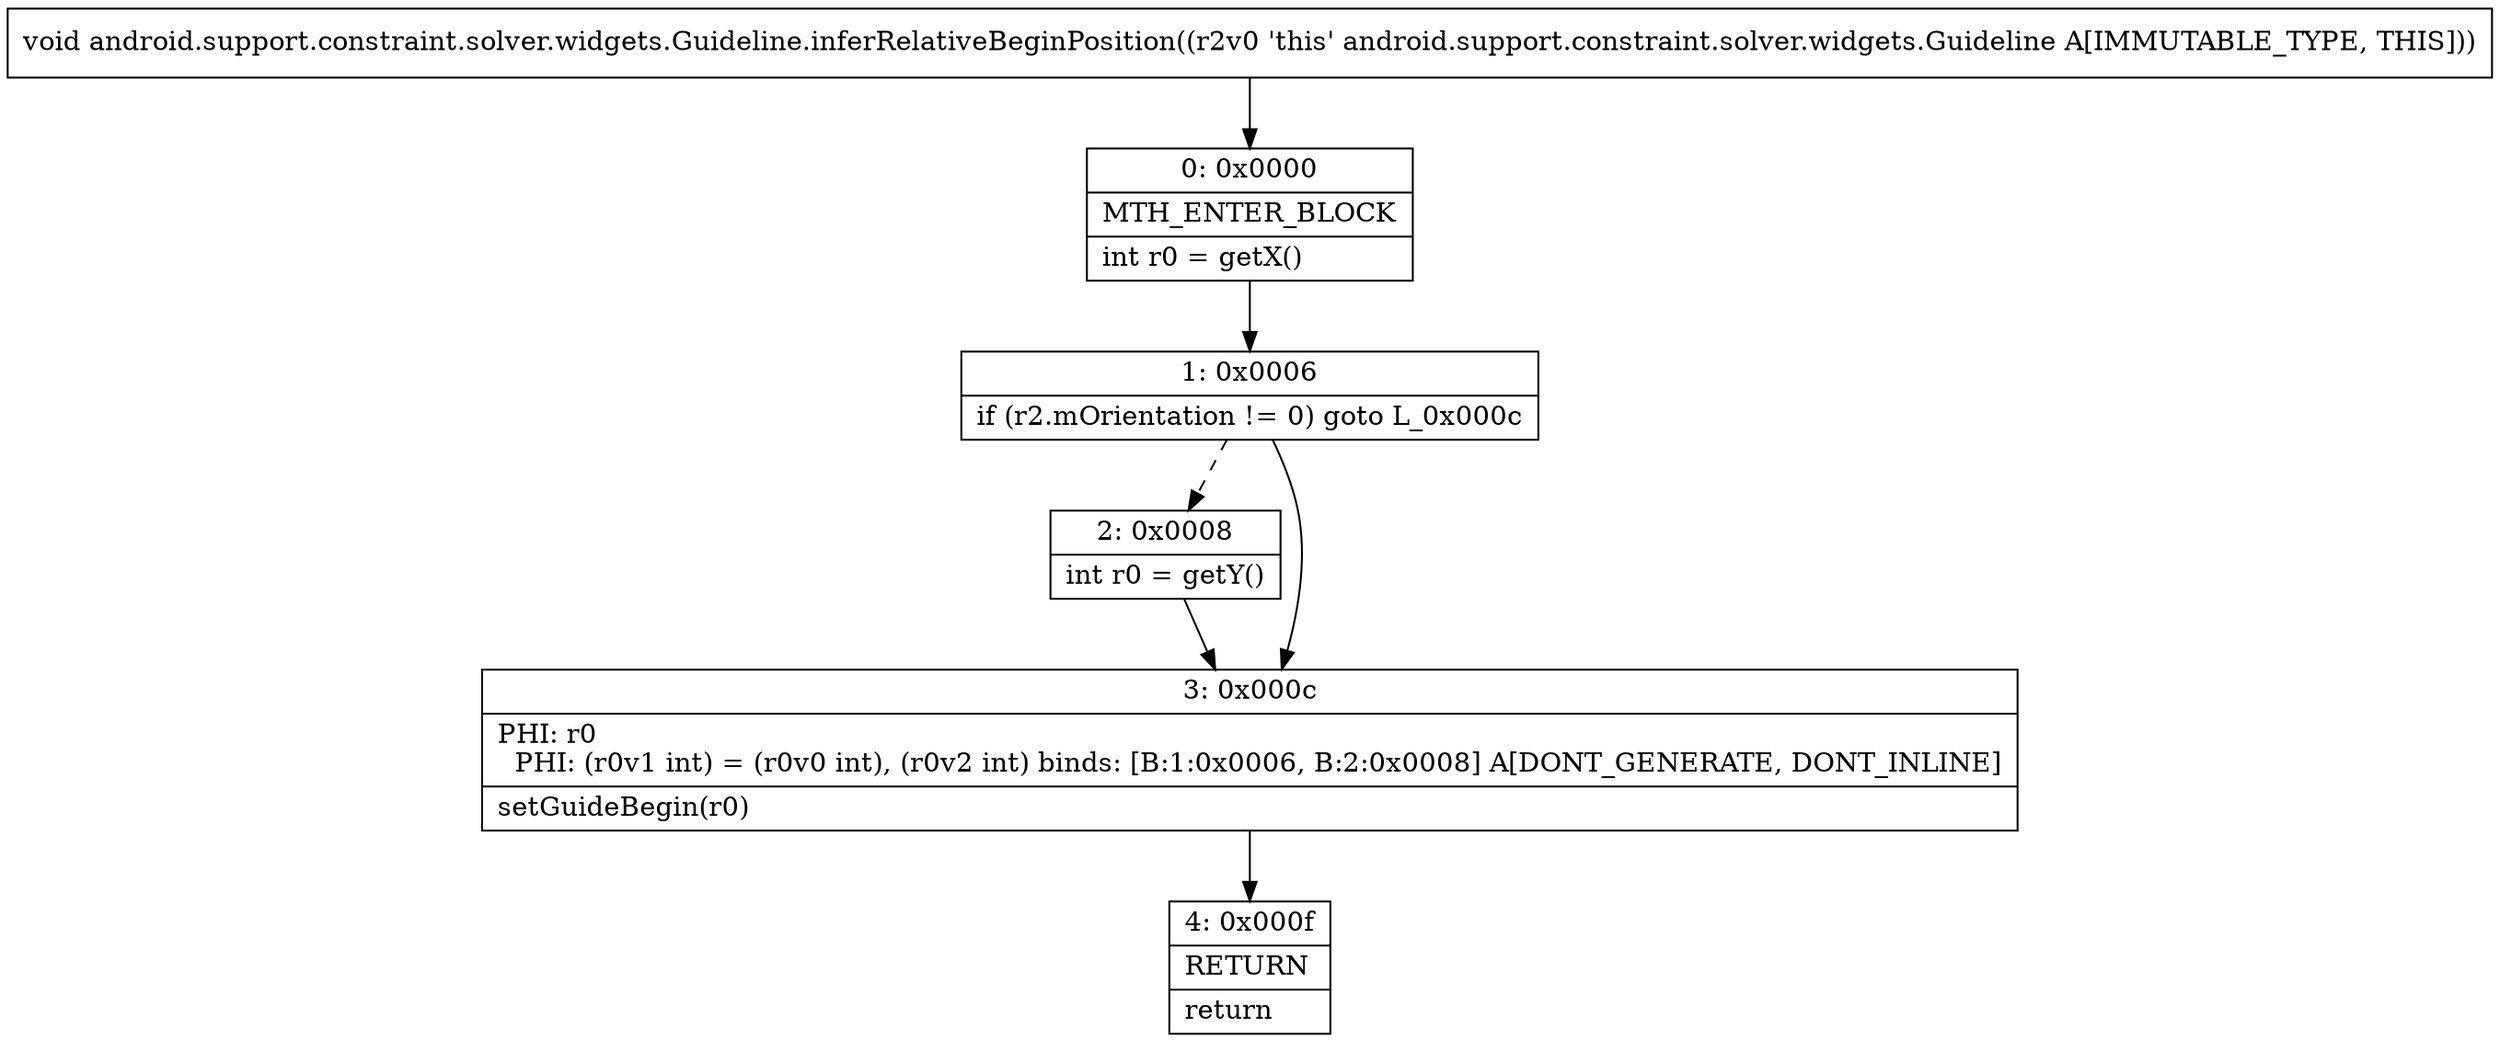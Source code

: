 digraph "CFG forandroid.support.constraint.solver.widgets.Guideline.inferRelativeBeginPosition()V" {
Node_0 [shape=record,label="{0\:\ 0x0000|MTH_ENTER_BLOCK\l|int r0 = getX()\l}"];
Node_1 [shape=record,label="{1\:\ 0x0006|if (r2.mOrientation != 0) goto L_0x000c\l}"];
Node_2 [shape=record,label="{2\:\ 0x0008|int r0 = getY()\l}"];
Node_3 [shape=record,label="{3\:\ 0x000c|PHI: r0 \l  PHI: (r0v1 int) = (r0v0 int), (r0v2 int) binds: [B:1:0x0006, B:2:0x0008] A[DONT_GENERATE, DONT_INLINE]\l|setGuideBegin(r0)\l}"];
Node_4 [shape=record,label="{4\:\ 0x000f|RETURN\l|return\l}"];
MethodNode[shape=record,label="{void android.support.constraint.solver.widgets.Guideline.inferRelativeBeginPosition((r2v0 'this' android.support.constraint.solver.widgets.Guideline A[IMMUTABLE_TYPE, THIS])) }"];
MethodNode -> Node_0;
Node_0 -> Node_1;
Node_1 -> Node_2[style=dashed];
Node_1 -> Node_3;
Node_2 -> Node_3;
Node_3 -> Node_4;
}

